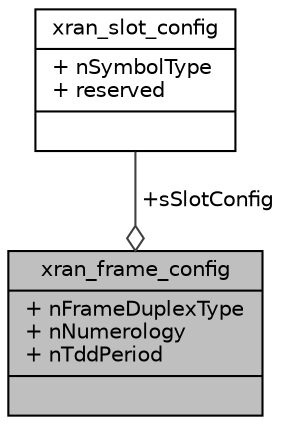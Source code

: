digraph "xran_frame_config"
{
 // LATEX_PDF_SIZE
  edge [fontname="Helvetica",fontsize="10",labelfontname="Helvetica",labelfontsize="10"];
  node [fontname="Helvetica",fontsize="10",shape=record];
  Node1 [label="{xran_frame_config\n|+ nFrameDuplexType\l+ nNumerology\l+ nTddPeriod\l|}",height=0.2,width=0.4,color="black", fillcolor="grey75", style="filled", fontcolor="black",tooltip=" "];
  Node2 -> Node1 [color="grey25",fontsize="10",style="solid",label=" +sSlotConfig" ,arrowhead="odiamond",fontname="Helvetica"];
  Node2 [label="{xran_slot_config\n|+ nSymbolType\l+ reserved\l|}",height=0.2,width=0.4,color="black", fillcolor="white", style="filled",URL="$structxran__slot__config.html",tooltip=" "];
}
